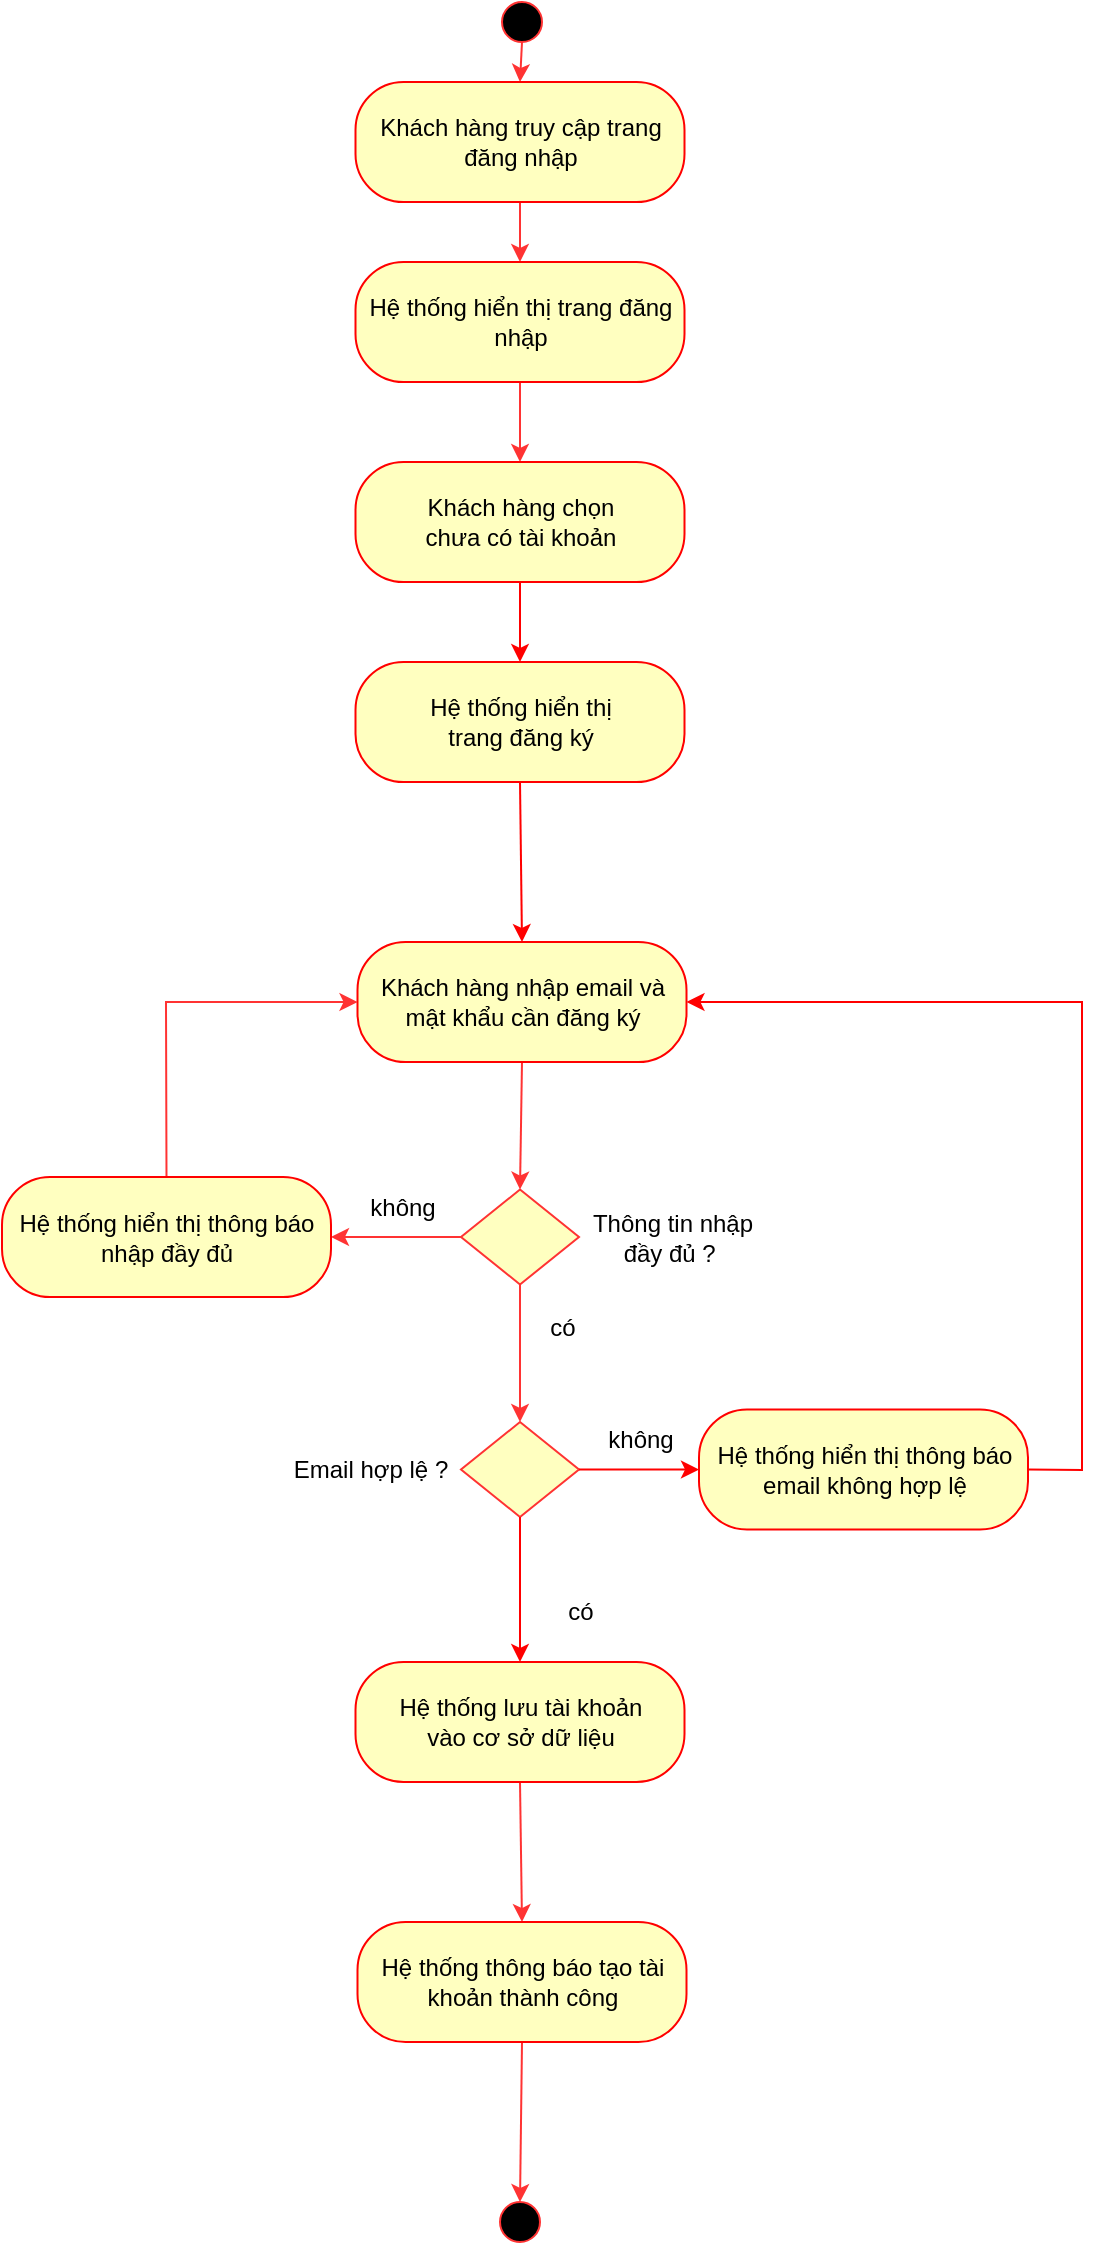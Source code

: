<mxfile version="16.5.1" type="device"><diagram id="SbYjcef1PAgx3j7uBu6b" name="Trang-1"><mxGraphModel dx="1038" dy="689" grid="1" gridSize="10" guides="1" tooltips="1" connect="1" arrows="1" fold="1" page="1" pageScale="1" pageWidth="827" pageHeight="1169" math="0" shadow="0"><root><mxCell id="0"/><mxCell id="1" parent="0"/><mxCell id="55-_JhLpy4D9N4Fxlz5D-3" value="" style="ellipse;whiteSpace=wrap;html=1;aspect=fixed;fillColor=#000000;strokeColor=#FF3333;" parent="1" vertex="1"><mxGeometry x="430" y="20" width="20" height="20" as="geometry"/></mxCell><mxCell id="55-_JhLpy4D9N4Fxlz5D-4" value="" style="endArrow=classic;html=1;rounded=0;exitX=0.5;exitY=1;exitDx=0;exitDy=0;strokeColor=#FF3333;fillColor=#fff2cc;entryX=0.5;entryY=0;entryDx=0;entryDy=0;" parent="1" source="55-_JhLpy4D9N4Fxlz5D-3" target="5mwmEo1kPjf3RaatAZes-2" edge="1"><mxGeometry width="50" height="50" relative="1" as="geometry"><mxPoint x="430" y="270" as="sourcePoint"/><mxPoint x="440" y="70" as="targetPoint"/></mxGeometry></mxCell><mxCell id="55-_JhLpy4D9N4Fxlz5D-6" value="" style="endArrow=classic;html=1;rounded=0;exitX=0.5;exitY=1;exitDx=0;exitDy=0;strokeColor=#FF3333;fillColor=#fff2cc;entryX=0.5;entryY=0;entryDx=0;entryDy=0;" parent="1" source="5mwmEo1kPjf3RaatAZes-4" target="5mwmEo1kPjf3RaatAZes-5" edge="1"><mxGeometry width="50" height="50" relative="1" as="geometry"><mxPoint x="440" y="200" as="sourcePoint"/><mxPoint x="439" y="260" as="targetPoint"/></mxGeometry></mxCell><mxCell id="55-_JhLpy4D9N4Fxlz5D-11" value="" style="rhombus;whiteSpace=wrap;html=1;strokeColor=#FF3333;fillColor=#FFFFC0;" parent="1" vertex="1"><mxGeometry x="409.5" y="613.75" width="59" height="47.5" as="geometry"/></mxCell><mxCell id="55-_JhLpy4D9N4Fxlz5D-12" value="" style="endArrow=classic;html=1;rounded=0;exitX=0;exitY=0.5;exitDx=0;exitDy=0;strokeColor=#FF3333;fillColor=#fff2cc;entryX=1;entryY=0.5;entryDx=0;entryDy=0;" parent="1" source="55-_JhLpy4D9N4Fxlz5D-11" target="5mwmEo1kPjf3RaatAZes-9" edge="1"><mxGeometry width="50" height="50" relative="1" as="geometry"><mxPoint x="430" y="665" as="sourcePoint"/><mxPoint x="340" y="637.5" as="targetPoint"/></mxGeometry></mxCell><mxCell id="55-_JhLpy4D9N4Fxlz5D-14" value="" style="endArrow=classic;html=1;rounded=0;exitX=0.5;exitY=0;exitDx=0;exitDy=0;entryX=0;entryY=0.5;entryDx=0;entryDy=0;strokeColor=#FF3333;fillColor=#fff2cc;" parent="1" source="5mwmEo1kPjf3RaatAZes-9" target="5mwmEo1kPjf3RaatAZes-8" edge="1"><mxGeometry width="50" height="50" relative="1" as="geometry"><mxPoint x="280" y="607.5" as="sourcePoint"/><mxPoint x="380" y="520" as="targetPoint"/><Array as="points"><mxPoint x="262" y="520"/></Array></mxGeometry></mxCell><mxCell id="55-_JhLpy4D9N4Fxlz5D-15" value="không" style="text;html=1;align=center;verticalAlign=middle;resizable=0;points=[];autosize=1;strokeColor=none;fillColor=none;" parent="1" vertex="1"><mxGeometry x="349.5" y="607.5" width="60" height="30" as="geometry"/></mxCell><mxCell id="55-_JhLpy4D9N4Fxlz5D-16" value="" style="endArrow=classic;html=1;rounded=0;exitX=0.5;exitY=1;exitDx=0;exitDy=0;strokeColor=#FF3333;fillColor=#fff2cc;entryX=0.5;entryY=0;entryDx=0;entryDy=0;" parent="1" source="55-_JhLpy4D9N4Fxlz5D-11" target="PGs4kzG0g51TgUjWXcg7-6" edge="1"><mxGeometry width="50" height="50" relative="1" as="geometry"><mxPoint x="430" y="815" as="sourcePoint"/><mxPoint x="439" y="740" as="targetPoint"/></mxGeometry></mxCell><mxCell id="55-_JhLpy4D9N4Fxlz5D-18" value="" style="endArrow=classic;html=1;rounded=0;exitX=0.5;exitY=1;exitDx=0;exitDy=0;strokeColor=#FF3333;fillColor=#fff2cc;" parent="1" source="5mwmEo1kPjf3RaatAZes-13" edge="1"><mxGeometry width="50" height="50" relative="1" as="geometry"><mxPoint x="439" y="1030" as="sourcePoint"/><mxPoint x="439" y="1120" as="targetPoint"/></mxGeometry></mxCell><mxCell id="55-_JhLpy4D9N4Fxlz5D-20" value="" style="ellipse;whiteSpace=wrap;html=1;aspect=fixed;fillColor=#000000;strokeColor=#FF3333;" parent="1" vertex="1"><mxGeometry x="429" y="1120" width="20" height="20" as="geometry"/></mxCell><mxCell id="55-_JhLpy4D9N4Fxlz5D-21" value="có" style="text;html=1;align=center;verticalAlign=middle;resizable=0;points=[];autosize=1;strokeColor=none;fillColor=none;" parent="1" vertex="1"><mxGeometry x="440" y="667.5" width="40" height="30" as="geometry"/></mxCell><mxCell id="ec5d7jmFVPr2Ufx0kIQ2-3" value="" style="endArrow=classic;html=1;rounded=0;entryX=0.5;entryY=0;entryDx=0;entryDy=0;exitX=0.5;exitY=1;exitDx=0;exitDy=0;strokeColor=#FF3333;fillColor=#fff2cc;" parent="1" source="5mwmEo1kPjf3RaatAZes-2" target="5mwmEo1kPjf3RaatAZes-4" edge="1"><mxGeometry width="50" height="50" relative="1" as="geometry"><mxPoint x="440" y="120" as="sourcePoint"/><mxPoint x="440" y="150" as="targetPoint"/></mxGeometry></mxCell><mxCell id="mBMV8WK7bJIevz7Dcesu-1" value="" style="endArrow=classic;html=1;rounded=0;exitX=0.5;exitY=1;exitDx=0;exitDy=0;entryX=0.5;entryY=0;entryDx=0;entryDy=0;strokeColor=#FF3333;fillColor=#fff2cc;" parent="1" target="55-_JhLpy4D9N4Fxlz5D-11" edge="1"><mxGeometry width="50" height="50" relative="1" as="geometry"><mxPoint x="440" y="550" as="sourcePoint"/><mxPoint x="440" y="600" as="targetPoint"/></mxGeometry></mxCell><mxCell id="UeiGHaaVr6ts9gY5yGAC-1" value="Thông tin nhập&lt;br&gt;đầy đủ ?&amp;nbsp;" style="text;html=1;align=center;verticalAlign=middle;resizable=0;points=[];autosize=1;strokeColor=none;fillColor=none;" parent="1" vertex="1"><mxGeometry x="465" y="617.5" width="100" height="40" as="geometry"/></mxCell><mxCell id="UeiGHaaVr6ts9gY5yGAC-4" value="" style="endArrow=classic;html=1;rounded=0;strokeColor=#FF3333;exitX=0.5;exitY=1;exitDx=0;exitDy=0;entryX=0.5;entryY=0;entryDx=0;entryDy=0;fillColor=#fff2cc;" parent="1" source="5mwmEo1kPjf3RaatAZes-12" target="5mwmEo1kPjf3RaatAZes-13" edge="1"><mxGeometry width="50" height="50" relative="1" as="geometry"><mxPoint x="439" y="920" as="sourcePoint"/><mxPoint x="439" y="970" as="targetPoint"/></mxGeometry></mxCell><mxCell id="PGs4kzG0g51TgUjWXcg7-3" value="" style="endArrow=classic;html=1;rounded=0;exitX=0.5;exitY=1;exitDx=0;exitDy=0;strokeColor=#FF0000;entryX=0.5;entryY=0;entryDx=0;entryDy=0;" parent="1" source="5mwmEo1kPjf3RaatAZes-5" target="5mwmEo1kPjf3RaatAZes-7" edge="1"><mxGeometry width="50" height="50" relative="1" as="geometry"><mxPoint x="439" y="320" as="sourcePoint"/><mxPoint x="440" y="370" as="targetPoint"/></mxGeometry></mxCell><mxCell id="PGs4kzG0g51TgUjWXcg7-5" value="" style="endArrow=classic;html=1;rounded=0;strokeColor=#FF0000;exitX=0.5;exitY=1;exitDx=0;exitDy=0;entryX=0.5;entryY=0;entryDx=0;entryDy=0;" parent="1" source="5mwmEo1kPjf3RaatAZes-7" target="5mwmEo1kPjf3RaatAZes-8" edge="1"><mxGeometry width="50" height="50" relative="1" as="geometry"><mxPoint x="439" y="430" as="sourcePoint"/><mxPoint x="440" y="490" as="targetPoint"/></mxGeometry></mxCell><mxCell id="PGs4kzG0g51TgUjWXcg7-6" value="" style="rhombus;whiteSpace=wrap;html=1;strokeColor=#FF3333;fillColor=#FFFFC0;" parent="1" vertex="1"><mxGeometry x="409.5" y="730" width="59" height="47.5" as="geometry"/></mxCell><mxCell id="PGs4kzG0g51TgUjWXcg7-7" value="Email hợp lệ ?" style="text;html=1;align=center;verticalAlign=middle;resizable=0;points=[];autosize=1;strokeColor=none;fillColor=none;" parent="1" vertex="1"><mxGeometry x="314" y="738.75" width="100" height="30" as="geometry"/></mxCell><mxCell id="PGs4kzG0g51TgUjWXcg7-8" value="" style="endArrow=classic;html=1;rounded=0;strokeColor=#FF0000;exitX=0.5;exitY=1;exitDx=0;exitDy=0;entryX=0.5;entryY=0;entryDx=0;entryDy=0;" parent="1" source="PGs4kzG0g51TgUjWXcg7-6" target="5mwmEo1kPjf3RaatAZes-12" edge="1"><mxGeometry width="50" height="50" relative="1" as="geometry"><mxPoint x="440" y="730" as="sourcePoint"/><mxPoint x="439" y="860" as="targetPoint"/></mxGeometry></mxCell><mxCell id="PGs4kzG0g51TgUjWXcg7-9" value="" style="endArrow=classic;html=1;rounded=0;strokeColor=#FF0000;exitX=1;exitY=0.5;exitDx=0;exitDy=0;entryX=0;entryY=0.5;entryDx=0;entryDy=0;" parent="1" source="PGs4kzG0g51TgUjWXcg7-6" target="5mwmEo1kPjf3RaatAZes-11" edge="1"><mxGeometry width="50" height="50" relative="1" as="geometry"><mxPoint x="440" y="730" as="sourcePoint"/><mxPoint x="560" y="753.75" as="targetPoint"/><Array as="points"/></mxGeometry></mxCell><mxCell id="PGs4kzG0g51TgUjWXcg7-10" value="có" style="text;html=1;align=center;verticalAlign=middle;resizable=0;points=[];autosize=1;strokeColor=none;fillColor=none;" parent="1" vertex="1"><mxGeometry x="449" y="810" width="40" height="30" as="geometry"/></mxCell><mxCell id="PGs4kzG0g51TgUjWXcg7-13" value="không" style="text;html=1;align=center;verticalAlign=middle;resizable=0;points=[];autosize=1;strokeColor=none;fillColor=none;" parent="1" vertex="1"><mxGeometry x="468.5" y="723.75" width="60" height="30" as="geometry"/></mxCell><mxCell id="PGs4kzG0g51TgUjWXcg7-16" value="" style="endArrow=classic;html=1;rounded=0;strokeColor=#FF0000;exitX=1;exitY=0.5;exitDx=0;exitDy=0;entryX=1;entryY=0.5;entryDx=0;entryDy=0;" parent="1" source="5mwmEo1kPjf3RaatAZes-11" target="5mwmEo1kPjf3RaatAZes-8" edge="1"><mxGeometry width="50" height="50" relative="1" as="geometry"><mxPoint x="680" y="753.75" as="sourcePoint"/><mxPoint x="500" y="520" as="targetPoint"/><Array as="points"><mxPoint x="720" y="754"/><mxPoint x="720" y="520"/></Array></mxGeometry></mxCell><mxCell id="5mwmEo1kPjf3RaatAZes-2" value="Khách hàng truy cập trang đăng nhập" style="rounded=1;whiteSpace=wrap;html=1;arcSize=40;fontColor=#000000;fillColor=#ffffc0;strokeColor=#ff0000;" parent="1" vertex="1"><mxGeometry x="356.75" y="60" width="164.5" height="60" as="geometry"/></mxCell><mxCell id="5mwmEo1kPjf3RaatAZes-4" value="Hệ thống hiển thị trang đăng nhập" style="rounded=1;whiteSpace=wrap;html=1;arcSize=40;fontColor=#000000;fillColor=#ffffc0;strokeColor=#ff0000;" parent="1" vertex="1"><mxGeometry x="356.75" y="150" width="164.5" height="60" as="geometry"/></mxCell><mxCell id="5mwmEo1kPjf3RaatAZes-5" value="Khách hàng chọn &lt;br&gt;chưa có tài khoản" style="rounded=1;whiteSpace=wrap;html=1;arcSize=40;fontColor=#000000;fillColor=#ffffc0;strokeColor=#ff0000;" parent="1" vertex="1"><mxGeometry x="356.75" y="250" width="164.5" height="60" as="geometry"/></mxCell><mxCell id="5mwmEo1kPjf3RaatAZes-7" value="Hệ thống hiển thị &lt;br&gt;trang đăng ký" style="rounded=1;whiteSpace=wrap;html=1;arcSize=40;fontColor=#000000;fillColor=#ffffc0;strokeColor=#ff0000;" parent="1" vertex="1"><mxGeometry x="356.75" y="350" width="164.5" height="60" as="geometry"/></mxCell><mxCell id="5mwmEo1kPjf3RaatAZes-8" value="Khách hàng nhập email và mật khẩu cần đăng ký" style="rounded=1;whiteSpace=wrap;html=1;arcSize=40;fontColor=#000000;fillColor=#ffffc0;strokeColor=#ff0000;" parent="1" vertex="1"><mxGeometry x="357.75" y="490" width="164.5" height="60" as="geometry"/></mxCell><mxCell id="5mwmEo1kPjf3RaatAZes-9" value="Hệ thống hiển thị thông báo nhập đầy đủ" style="rounded=1;whiteSpace=wrap;html=1;arcSize=40;fontColor=#000000;fillColor=#ffffc0;strokeColor=#ff0000;" parent="1" vertex="1"><mxGeometry x="180" y="607.5" width="164.5" height="60" as="geometry"/></mxCell><mxCell id="5mwmEo1kPjf3RaatAZes-11" value="Hệ thống hiển thị thông báo email không hợp lệ" style="rounded=1;whiteSpace=wrap;html=1;arcSize=40;fontColor=#000000;fillColor=#ffffc0;strokeColor=#ff0000;" parent="1" vertex="1"><mxGeometry x="528.5" y="723.75" width="164.5" height="60" as="geometry"/></mxCell><mxCell id="5mwmEo1kPjf3RaatAZes-12" value="Hệ thống lưu tài khoản &lt;br&gt;vào cơ sở dữ liệu" style="rounded=1;whiteSpace=wrap;html=1;arcSize=40;fontColor=#000000;fillColor=#ffffc0;strokeColor=#ff0000;" parent="1" vertex="1"><mxGeometry x="356.75" y="850" width="164.5" height="60" as="geometry"/></mxCell><mxCell id="5mwmEo1kPjf3RaatAZes-13" value="Hệ thống thông báo tạo tài khoản thành công" style="rounded=1;whiteSpace=wrap;html=1;arcSize=40;fontColor=#000000;fillColor=#ffffc0;strokeColor=#ff0000;" parent="1" vertex="1"><mxGeometry x="357.75" y="980" width="164.5" height="60" as="geometry"/></mxCell></root></mxGraphModel></diagram></mxfile>